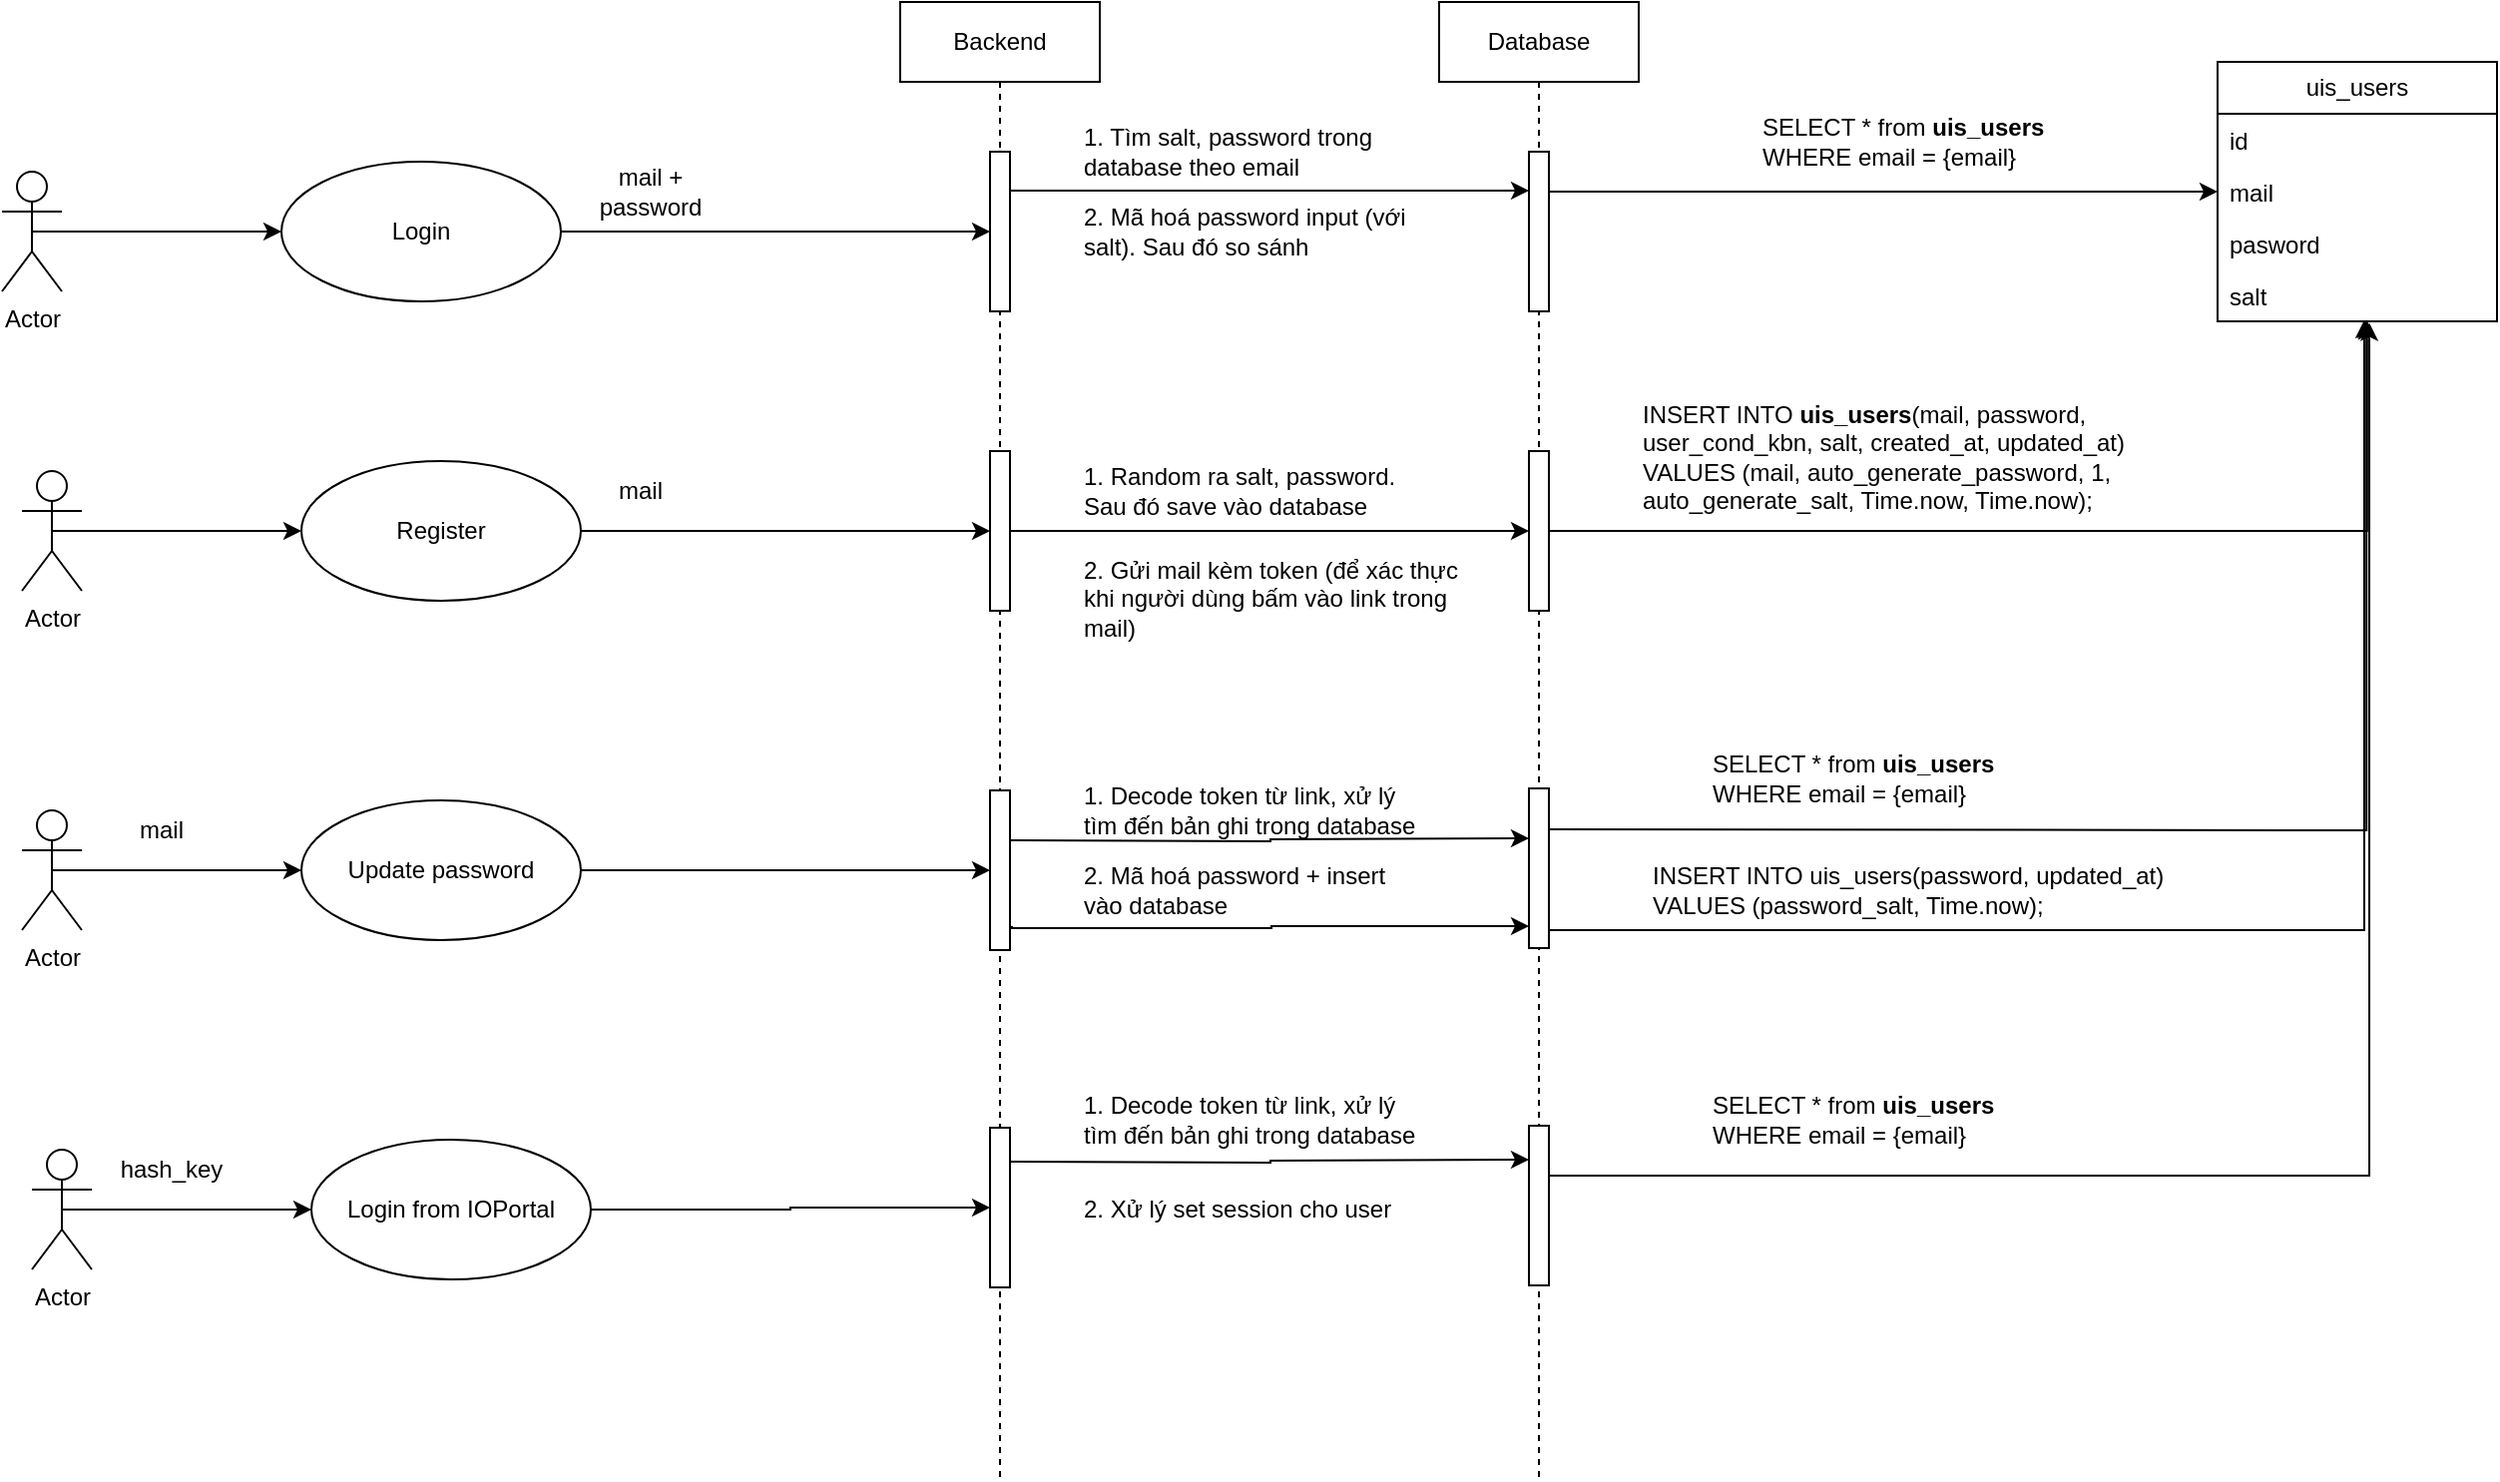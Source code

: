 <mxfile version="21.6.2" type="github" pages="2">
  <diagram name="Authen" id="ldd6pt2m9Ue7LnBuvwtY">
    <mxGraphModel dx="1399" dy="788" grid="1" gridSize="10" guides="1" tooltips="1" connect="1" arrows="1" fold="1" page="1" pageScale="1" pageWidth="1654" pageHeight="2336" math="0" shadow="0">
      <root>
        <mxCell id="MaJsxl8YtzW8cTp0N0sh-0" />
        <mxCell id="MaJsxl8YtzW8cTp0N0sh-1" parent="MaJsxl8YtzW8cTp0N0sh-0" />
        <mxCell id="MaJsxl8YtzW8cTp0N0sh-2" style="edgeStyle=orthogonalEdgeStyle;rounded=0;orthogonalLoop=1;jettySize=auto;html=1;exitX=0.5;exitY=0.5;exitDx=0;exitDy=0;exitPerimeter=0;entryX=0;entryY=0.5;entryDx=0;entryDy=0;" edge="1" parent="MaJsxl8YtzW8cTp0N0sh-1" source="MaJsxl8YtzW8cTp0N0sh-3" target="MaJsxl8YtzW8cTp0N0sh-5">
          <mxGeometry relative="1" as="geometry" />
        </mxCell>
        <mxCell id="MaJsxl8YtzW8cTp0N0sh-3" value="Actor" style="shape=umlActor;verticalLabelPosition=bottom;verticalAlign=top;html=1;" vertex="1" parent="MaJsxl8YtzW8cTp0N0sh-1">
          <mxGeometry x="150" y="365" width="30" height="60" as="geometry" />
        </mxCell>
        <mxCell id="--mauw7o4Z6DzH8X1izN-5" style="edgeStyle=orthogonalEdgeStyle;rounded=0;orthogonalLoop=1;jettySize=auto;html=1;exitX=1;exitY=0.5;exitDx=0;exitDy=0;" edge="1" parent="MaJsxl8YtzW8cTp0N0sh-1" source="MaJsxl8YtzW8cTp0N0sh-5" target="--mauw7o4Z6DzH8X1izN-4">
          <mxGeometry relative="1" as="geometry" />
        </mxCell>
        <mxCell id="MaJsxl8YtzW8cTp0N0sh-5" value="Login" style="ellipse;whiteSpace=wrap;html=1;" vertex="1" parent="MaJsxl8YtzW8cTp0N0sh-1">
          <mxGeometry x="290" y="360" width="140" height="70" as="geometry" />
        </mxCell>
        <mxCell id="MaJsxl8YtzW8cTp0N0sh-6" value="uis_users" style="swimlane;fontStyle=0;childLayout=stackLayout;horizontal=1;startSize=26;fillColor=none;horizontalStack=0;resizeParent=1;resizeParentMax=0;resizeLast=0;collapsible=1;marginBottom=0;whiteSpace=wrap;html=1;" vertex="1" parent="MaJsxl8YtzW8cTp0N0sh-1">
          <mxGeometry x="1260" y="310" width="140" height="130" as="geometry" />
        </mxCell>
        <mxCell id="MaJsxl8YtzW8cTp0N0sh-7" value="id" style="text;strokeColor=none;fillColor=none;align=left;verticalAlign=top;spacingLeft=4;spacingRight=4;overflow=hidden;rotatable=0;points=[[0,0.5],[1,0.5]];portConstraint=eastwest;whiteSpace=wrap;html=1;" vertex="1" parent="MaJsxl8YtzW8cTp0N0sh-6">
          <mxGeometry y="26" width="140" height="26" as="geometry" />
        </mxCell>
        <mxCell id="MaJsxl8YtzW8cTp0N0sh-8" value="mail" style="text;strokeColor=none;fillColor=none;align=left;verticalAlign=top;spacingLeft=4;spacingRight=4;overflow=hidden;rotatable=0;points=[[0,0.5],[1,0.5]];portConstraint=eastwest;whiteSpace=wrap;html=1;" vertex="1" parent="MaJsxl8YtzW8cTp0N0sh-6">
          <mxGeometry y="52" width="140" height="26" as="geometry" />
        </mxCell>
        <mxCell id="MaJsxl8YtzW8cTp0N0sh-9" value="pasword" style="text;strokeColor=none;fillColor=none;align=left;verticalAlign=top;spacingLeft=4;spacingRight=4;overflow=hidden;rotatable=0;points=[[0,0.5],[1,0.5]];portConstraint=eastwest;whiteSpace=wrap;html=1;" vertex="1" parent="MaJsxl8YtzW8cTp0N0sh-6">
          <mxGeometry y="78" width="140" height="26" as="geometry" />
        </mxCell>
        <mxCell id="MaJsxl8YtzW8cTp0N0sh-10" value="salt" style="text;strokeColor=none;fillColor=none;align=left;verticalAlign=top;spacingLeft=4;spacingRight=4;overflow=hidden;rotatable=0;points=[[0,0.5],[1,0.5]];portConstraint=eastwest;whiteSpace=wrap;html=1;" vertex="1" parent="MaJsxl8YtzW8cTp0N0sh-6">
          <mxGeometry y="104" width="140" height="26" as="geometry" />
        </mxCell>
        <mxCell id="MaJsxl8YtzW8cTp0N0sh-12" value="&lt;div&gt;SELECT * from &lt;b&gt;uis_users&lt;/b&gt;&lt;/div&gt;&lt;div&gt;WHERE email = {email}&amp;nbsp;&lt;/div&gt;" style="text;html=1;strokeColor=none;fillColor=none;align=left;verticalAlign=middle;whiteSpace=wrap;rounded=0;" vertex="1" parent="MaJsxl8YtzW8cTp0N0sh-1">
          <mxGeometry x="1030" y="320" width="180" height="60" as="geometry" />
        </mxCell>
        <mxCell id="MaJsxl8YtzW8cTp0N0sh-13" style="edgeStyle=orthogonalEdgeStyle;rounded=0;orthogonalLoop=1;jettySize=auto;html=1;exitX=0.5;exitY=0.5;exitDx=0;exitDy=0;exitPerimeter=0;entryX=0;entryY=0.5;entryDx=0;entryDy=0;" edge="1" parent="MaJsxl8YtzW8cTp0N0sh-1" source="MaJsxl8YtzW8cTp0N0sh-14" target="MaJsxl8YtzW8cTp0N0sh-16">
          <mxGeometry relative="1" as="geometry" />
        </mxCell>
        <mxCell id="MaJsxl8YtzW8cTp0N0sh-14" value="Actor" style="shape=umlActor;verticalLabelPosition=bottom;verticalAlign=top;html=1;" vertex="1" parent="MaJsxl8YtzW8cTp0N0sh-1">
          <mxGeometry x="160" y="515" width="30" height="60" as="geometry" />
        </mxCell>
        <mxCell id="--mauw7o4Z6DzH8X1izN-15" style="edgeStyle=orthogonalEdgeStyle;rounded=0;orthogonalLoop=1;jettySize=auto;html=1;exitX=1;exitY=0.5;exitDx=0;exitDy=0;" edge="1" parent="MaJsxl8YtzW8cTp0N0sh-1" source="MaJsxl8YtzW8cTp0N0sh-16" target="--mauw7o4Z6DzH8X1izN-14">
          <mxGeometry relative="1" as="geometry" />
        </mxCell>
        <mxCell id="MaJsxl8YtzW8cTp0N0sh-16" value="Register" style="ellipse;whiteSpace=wrap;html=1;" vertex="1" parent="MaJsxl8YtzW8cTp0N0sh-1">
          <mxGeometry x="300" y="510" width="140" height="70" as="geometry" />
        </mxCell>
        <mxCell id="MaJsxl8YtzW8cTp0N0sh-23" value="&lt;div&gt;INSERT INTO &lt;b&gt;uis_users&lt;/b&gt;(mail, password, user_cond_kbn, salt, created_at, updated_at)&lt;/div&gt;&lt;div&gt;VALUES (mail, auto_generate_password, 1, auto_generate_salt, Time.now, Time.now);&lt;/div&gt;" style="text;html=1;strokeColor=none;fillColor=none;align=left;verticalAlign=middle;whiteSpace=wrap;rounded=0;" vertex="1" parent="MaJsxl8YtzW8cTp0N0sh-1">
          <mxGeometry x="970" y="475" width="250" height="65" as="geometry" />
        </mxCell>
        <mxCell id="MaJsxl8YtzW8cTp0N0sh-24" style="edgeStyle=orthogonalEdgeStyle;rounded=0;orthogonalLoop=1;jettySize=auto;html=1;exitX=0.5;exitY=0.5;exitDx=0;exitDy=0;exitPerimeter=0;entryX=0;entryY=0.5;entryDx=0;entryDy=0;" edge="1" parent="MaJsxl8YtzW8cTp0N0sh-1" source="MaJsxl8YtzW8cTp0N0sh-25" target="MaJsxl8YtzW8cTp0N0sh-27">
          <mxGeometry relative="1" as="geometry" />
        </mxCell>
        <mxCell id="MaJsxl8YtzW8cTp0N0sh-25" value="Actor" style="shape=umlActor;verticalLabelPosition=bottom;verticalAlign=top;html=1;" vertex="1" parent="MaJsxl8YtzW8cTp0N0sh-1">
          <mxGeometry x="160" y="685" width="30" height="60" as="geometry" />
        </mxCell>
        <mxCell id="--mauw7o4Z6DzH8X1izN-24" style="edgeStyle=orthogonalEdgeStyle;rounded=0;orthogonalLoop=1;jettySize=auto;html=1;exitX=1;exitY=0.5;exitDx=0;exitDy=0;" edge="1" parent="MaJsxl8YtzW8cTp0N0sh-1" source="MaJsxl8YtzW8cTp0N0sh-27" target="--mauw7o4Z6DzH8X1izN-22">
          <mxGeometry relative="1" as="geometry" />
        </mxCell>
        <mxCell id="MaJsxl8YtzW8cTp0N0sh-27" value="Update password" style="ellipse;whiteSpace=wrap;html=1;" vertex="1" parent="MaJsxl8YtzW8cTp0N0sh-1">
          <mxGeometry x="300" y="680" width="140" height="70" as="geometry" />
        </mxCell>
        <mxCell id="MaJsxl8YtzW8cTp0N0sh-33" value="mail" style="text;html=1;strokeColor=none;fillColor=none;align=center;verticalAlign=middle;whiteSpace=wrap;rounded=0;" vertex="1" parent="MaJsxl8YtzW8cTp0N0sh-1">
          <mxGeometry x="200" y="680" width="60" height="30" as="geometry" />
        </mxCell>
        <mxCell id="MaJsxl8YtzW8cTp0N0sh-35" style="edgeStyle=orthogonalEdgeStyle;rounded=0;orthogonalLoop=1;jettySize=auto;html=1;exitX=0.5;exitY=0.5;exitDx=0;exitDy=0;exitPerimeter=0;entryX=0;entryY=0.5;entryDx=0;entryDy=0;" edge="1" parent="MaJsxl8YtzW8cTp0N0sh-1" source="MaJsxl8YtzW8cTp0N0sh-36" target="MaJsxl8YtzW8cTp0N0sh-37">
          <mxGeometry relative="1" as="geometry" />
        </mxCell>
        <mxCell id="MaJsxl8YtzW8cTp0N0sh-36" value="Actor" style="shape=umlActor;verticalLabelPosition=bottom;verticalAlign=top;html=1;" vertex="1" parent="MaJsxl8YtzW8cTp0N0sh-1">
          <mxGeometry x="165" y="855" width="30" height="60" as="geometry" />
        </mxCell>
        <mxCell id="--mauw7o4Z6DzH8X1izN-38" style="edgeStyle=orthogonalEdgeStyle;rounded=0;orthogonalLoop=1;jettySize=auto;html=1;exitX=1;exitY=0.5;exitDx=0;exitDy=0;" edge="1" parent="MaJsxl8YtzW8cTp0N0sh-1" source="MaJsxl8YtzW8cTp0N0sh-37" target="--mauw7o4Z6DzH8X1izN-36">
          <mxGeometry relative="1" as="geometry" />
        </mxCell>
        <mxCell id="MaJsxl8YtzW8cTp0N0sh-37" value="Login from IOPortal" style="ellipse;whiteSpace=wrap;html=1;" vertex="1" parent="MaJsxl8YtzW8cTp0N0sh-1">
          <mxGeometry x="305" y="850" width="140" height="70" as="geometry" />
        </mxCell>
        <mxCell id="MaJsxl8YtzW8cTp0N0sh-43" value="hash_key" style="text;html=1;strokeColor=none;fillColor=none;align=center;verticalAlign=middle;whiteSpace=wrap;rounded=0;" vertex="1" parent="MaJsxl8YtzW8cTp0N0sh-1">
          <mxGeometry x="205" y="850" width="60" height="30" as="geometry" />
        </mxCell>
        <mxCell id="--mauw7o4Z6DzH8X1izN-1" value="Backend" style="shape=umlLifeline;perimeter=lifelinePerimeter;whiteSpace=wrap;html=1;container=1;dropTarget=0;collapsible=0;recursiveResize=0;outlineConnect=0;portConstraint=eastwest;newEdgeStyle={&quot;edgeStyle&quot;:&quot;elbowEdgeStyle&quot;,&quot;elbow&quot;:&quot;vertical&quot;,&quot;curved&quot;:0,&quot;rounded&quot;:0};" vertex="1" parent="MaJsxl8YtzW8cTp0N0sh-1">
          <mxGeometry x="600" y="280" width="100" height="740" as="geometry" />
        </mxCell>
        <mxCell id="--mauw7o4Z6DzH8X1izN-4" value="" style="html=1;points=[];perimeter=orthogonalPerimeter;outlineConnect=0;targetShapes=umlLifeline;portConstraint=eastwest;newEdgeStyle={&quot;edgeStyle&quot;:&quot;elbowEdgeStyle&quot;,&quot;elbow&quot;:&quot;vertical&quot;,&quot;curved&quot;:0,&quot;rounded&quot;:0};" vertex="1" parent="--mauw7o4Z6DzH8X1izN-1">
          <mxGeometry x="45" y="75" width="10" height="80" as="geometry" />
        </mxCell>
        <mxCell id="--mauw7o4Z6DzH8X1izN-14" value="" style="html=1;points=[];perimeter=orthogonalPerimeter;outlineConnect=0;targetShapes=umlLifeline;portConstraint=eastwest;newEdgeStyle={&quot;edgeStyle&quot;:&quot;elbowEdgeStyle&quot;,&quot;elbow&quot;:&quot;vertical&quot;,&quot;curved&quot;:0,&quot;rounded&quot;:0};" vertex="1" parent="--mauw7o4Z6DzH8X1izN-1">
          <mxGeometry x="45" y="225" width="10" height="80" as="geometry" />
        </mxCell>
        <mxCell id="--mauw7o4Z6DzH8X1izN-22" value="" style="html=1;points=[];perimeter=orthogonalPerimeter;outlineConnect=0;targetShapes=umlLifeline;portConstraint=eastwest;newEdgeStyle={&quot;edgeStyle&quot;:&quot;elbowEdgeStyle&quot;,&quot;elbow&quot;:&quot;vertical&quot;,&quot;curved&quot;:0,&quot;rounded&quot;:0};" vertex="1" parent="--mauw7o4Z6DzH8X1izN-1">
          <mxGeometry x="45" y="395" width="10" height="80" as="geometry" />
        </mxCell>
        <mxCell id="--mauw7o4Z6DzH8X1izN-36" value="" style="html=1;points=[];perimeter=orthogonalPerimeter;outlineConnect=0;targetShapes=umlLifeline;portConstraint=eastwest;newEdgeStyle={&quot;edgeStyle&quot;:&quot;elbowEdgeStyle&quot;,&quot;elbow&quot;:&quot;vertical&quot;,&quot;curved&quot;:0,&quot;rounded&quot;:0};" vertex="1" parent="--mauw7o4Z6DzH8X1izN-1">
          <mxGeometry x="45" y="564" width="10" height="80" as="geometry" />
        </mxCell>
        <mxCell id="--mauw7o4Z6DzH8X1izN-2" value="Database" style="shape=umlLifeline;perimeter=lifelinePerimeter;whiteSpace=wrap;html=1;container=1;dropTarget=0;collapsible=0;recursiveResize=0;outlineConnect=0;portConstraint=eastwest;newEdgeStyle={&quot;edgeStyle&quot;:&quot;elbowEdgeStyle&quot;,&quot;elbow&quot;:&quot;vertical&quot;,&quot;curved&quot;:0,&quot;rounded&quot;:0};" vertex="1" parent="MaJsxl8YtzW8cTp0N0sh-1">
          <mxGeometry x="870" y="280" width="100" height="740" as="geometry" />
        </mxCell>
        <mxCell id="--mauw7o4Z6DzH8X1izN-6" value="" style="html=1;points=[];perimeter=orthogonalPerimeter;outlineConnect=0;targetShapes=umlLifeline;portConstraint=eastwest;newEdgeStyle={&quot;edgeStyle&quot;:&quot;elbowEdgeStyle&quot;,&quot;elbow&quot;:&quot;vertical&quot;,&quot;curved&quot;:0,&quot;rounded&quot;:0};" vertex="1" parent="--mauw7o4Z6DzH8X1izN-2">
          <mxGeometry x="45" y="75" width="10" height="80" as="geometry" />
        </mxCell>
        <mxCell id="--mauw7o4Z6DzH8X1izN-17" value="" style="html=1;points=[];perimeter=orthogonalPerimeter;outlineConnect=0;targetShapes=umlLifeline;portConstraint=eastwest;newEdgeStyle={&quot;edgeStyle&quot;:&quot;elbowEdgeStyle&quot;,&quot;elbow&quot;:&quot;vertical&quot;,&quot;curved&quot;:0,&quot;rounded&quot;:0};" vertex="1" parent="--mauw7o4Z6DzH8X1izN-2">
          <mxGeometry x="45" y="225" width="10" height="80" as="geometry" />
        </mxCell>
        <mxCell id="--mauw7o4Z6DzH8X1izN-23" value="" style="html=1;points=[];perimeter=orthogonalPerimeter;outlineConnect=0;targetShapes=umlLifeline;portConstraint=eastwest;newEdgeStyle={&quot;edgeStyle&quot;:&quot;elbowEdgeStyle&quot;,&quot;elbow&quot;:&quot;vertical&quot;,&quot;curved&quot;:0,&quot;rounded&quot;:0};" vertex="1" parent="--mauw7o4Z6DzH8X1izN-2">
          <mxGeometry x="45" y="394" width="10" height="80" as="geometry" />
        </mxCell>
        <mxCell id="--mauw7o4Z6DzH8X1izN-37" value="" style="html=1;points=[];perimeter=orthogonalPerimeter;outlineConnect=0;targetShapes=umlLifeline;portConstraint=eastwest;newEdgeStyle={&quot;edgeStyle&quot;:&quot;elbowEdgeStyle&quot;,&quot;elbow&quot;:&quot;vertical&quot;,&quot;curved&quot;:0,&quot;rounded&quot;:0};" vertex="1" parent="--mauw7o4Z6DzH8X1izN-2">
          <mxGeometry x="45" y="563" width="10" height="80" as="geometry" />
        </mxCell>
        <mxCell id="--mauw7o4Z6DzH8X1izN-7" style="edgeStyle=orthogonalEdgeStyle;rounded=0;orthogonalLoop=1;jettySize=auto;html=1;" edge="1" parent="MaJsxl8YtzW8cTp0N0sh-1">
          <mxGeometry relative="1" as="geometry">
            <mxPoint x="655" y="374.5" as="sourcePoint" />
            <mxPoint x="915" y="374.5" as="targetPoint" />
          </mxGeometry>
        </mxCell>
        <mxCell id="--mauw7o4Z6DzH8X1izN-8" value="mail + password" style="text;html=1;strokeColor=none;fillColor=none;align=center;verticalAlign=middle;whiteSpace=wrap;rounded=0;" vertex="1" parent="MaJsxl8YtzW8cTp0N0sh-1">
          <mxGeometry x="445" y="360" width="60" height="30" as="geometry" />
        </mxCell>
        <mxCell id="--mauw7o4Z6DzH8X1izN-9" value="" style="edgeStyle=elbowEdgeStyle;rounded=0;orthogonalLoop=1;jettySize=auto;html=1;elbow=vertical;curved=0;entryX=0;entryY=0.5;entryDx=0;entryDy=0;" edge="1" parent="MaJsxl8YtzW8cTp0N0sh-1" source="--mauw7o4Z6DzH8X1izN-6" target="MaJsxl8YtzW8cTp0N0sh-8">
          <mxGeometry relative="1" as="geometry" />
        </mxCell>
        <mxCell id="--mauw7o4Z6DzH8X1izN-10" value="1. Tìm salt, password trong database theo email" style="text;html=1;strokeColor=none;fillColor=none;align=left;verticalAlign=middle;whiteSpace=wrap;rounded=0;" vertex="1" parent="MaJsxl8YtzW8cTp0N0sh-1">
          <mxGeometry x="690" y="340" width="170" height="30" as="geometry" />
        </mxCell>
        <mxCell id="--mauw7o4Z6DzH8X1izN-12" value="2. Mã hoá password input (với salt). Sau đó so sánh" style="text;html=1;strokeColor=none;fillColor=none;align=left;verticalAlign=middle;whiteSpace=wrap;rounded=0;" vertex="1" parent="MaJsxl8YtzW8cTp0N0sh-1">
          <mxGeometry x="690" y="380" width="170" height="30" as="geometry" />
        </mxCell>
        <mxCell id="--mauw7o4Z6DzH8X1izN-16" value="mail" style="text;html=1;strokeColor=none;fillColor=none;align=center;verticalAlign=middle;whiteSpace=wrap;rounded=0;" vertex="1" parent="MaJsxl8YtzW8cTp0N0sh-1">
          <mxGeometry x="440" y="510" width="60" height="30" as="geometry" />
        </mxCell>
        <mxCell id="--mauw7o4Z6DzH8X1izN-18" style="edgeStyle=orthogonalEdgeStyle;rounded=0;orthogonalLoop=1;jettySize=auto;html=1;" edge="1" parent="MaJsxl8YtzW8cTp0N0sh-1" source="--mauw7o4Z6DzH8X1izN-14" target="--mauw7o4Z6DzH8X1izN-17">
          <mxGeometry relative="1" as="geometry">
            <mxPoint x="660" y="545" as="sourcePoint" />
            <mxPoint x="780" y="600" as="targetPoint" />
          </mxGeometry>
        </mxCell>
        <mxCell id="--mauw7o4Z6DzH8X1izN-19" value="1. Random ra salt, password. Sau đó save vào database" style="text;html=1;strokeColor=none;fillColor=none;align=left;verticalAlign=middle;whiteSpace=wrap;rounded=0;" vertex="1" parent="MaJsxl8YtzW8cTp0N0sh-1">
          <mxGeometry x="690" y="510" width="170" height="30" as="geometry" />
        </mxCell>
        <mxCell id="--mauw7o4Z6DzH8X1izN-20" value="2. Gửi mail kèm token (để xác thực khi người dùng bấm vào link trong mail)" style="text;html=1;strokeColor=none;fillColor=none;align=left;verticalAlign=middle;whiteSpace=wrap;rounded=0;" vertex="1" parent="MaJsxl8YtzW8cTp0N0sh-1">
          <mxGeometry x="690" y="554" width="190" height="50" as="geometry" />
        </mxCell>
        <mxCell id="--mauw7o4Z6DzH8X1izN-21" style="edgeStyle=orthogonalEdgeStyle;rounded=0;orthogonalLoop=1;jettySize=auto;html=1;entryX=0.535;entryY=1.004;entryDx=0;entryDy=0;entryPerimeter=0;" edge="1" parent="MaJsxl8YtzW8cTp0N0sh-1" source="--mauw7o4Z6DzH8X1izN-17" target="MaJsxl8YtzW8cTp0N0sh-10">
          <mxGeometry relative="1" as="geometry">
            <mxPoint x="990" y="554" as="sourcePoint" />
            <mxPoint x="1250" y="554" as="targetPoint" />
          </mxGeometry>
        </mxCell>
        <mxCell id="--mauw7o4Z6DzH8X1izN-25" style="edgeStyle=orthogonalEdgeStyle;rounded=0;orthogonalLoop=1;jettySize=auto;html=1;" edge="1" parent="MaJsxl8YtzW8cTp0N0sh-1">
          <mxGeometry relative="1" as="geometry">
            <mxPoint x="655" y="700" as="sourcePoint" />
            <mxPoint x="915" y="699" as="targetPoint" />
          </mxGeometry>
        </mxCell>
        <mxCell id="--mauw7o4Z6DzH8X1izN-26" value="1. Decode token từ link, xử lý tìm đến bản ghi trong database" style="text;html=1;strokeColor=none;fillColor=none;align=left;verticalAlign=middle;whiteSpace=wrap;rounded=0;" vertex="1" parent="MaJsxl8YtzW8cTp0N0sh-1">
          <mxGeometry x="690" y="670" width="170" height="30" as="geometry" />
        </mxCell>
        <mxCell id="--mauw7o4Z6DzH8X1izN-27" value="&lt;div&gt;SELECT * from &lt;b&gt;uis_users&lt;/b&gt;&lt;/div&gt;&lt;div&gt;WHERE email = {email}&amp;nbsp;&lt;/div&gt;" style="text;html=1;strokeColor=none;fillColor=none;align=left;verticalAlign=middle;whiteSpace=wrap;rounded=0;" vertex="1" parent="MaJsxl8YtzW8cTp0N0sh-1">
          <mxGeometry x="1005" y="639" width="180" height="60" as="geometry" />
        </mxCell>
        <mxCell id="--mauw7o4Z6DzH8X1izN-28" value="" style="edgeStyle=elbowEdgeStyle;rounded=0;orthogonalLoop=1;jettySize=auto;html=1;elbow=vertical;curved=0;entryX=0.533;entryY=0.976;entryDx=0;entryDy=0;entryPerimeter=0;" edge="1" parent="MaJsxl8YtzW8cTp0N0sh-1" target="MaJsxl8YtzW8cTp0N0sh-10">
          <mxGeometry relative="1" as="geometry">
            <mxPoint x="925" y="694.448" as="sourcePoint" />
            <mxPoint x="1412.02" y="695" as="targetPoint" />
            <Array as="points">
              <mxPoint x="1120" y="695" />
            </Array>
          </mxGeometry>
        </mxCell>
        <mxCell id="--mauw7o4Z6DzH8X1izN-31" style="edgeStyle=orthogonalEdgeStyle;rounded=0;orthogonalLoop=1;jettySize=auto;html=1;" edge="1" parent="MaJsxl8YtzW8cTp0N0sh-1">
          <mxGeometry relative="1" as="geometry">
            <mxPoint x="656" y="743" as="sourcePoint" />
            <mxPoint x="915" y="743" as="targetPoint" />
            <Array as="points">
              <mxPoint x="786" y="744" />
            </Array>
          </mxGeometry>
        </mxCell>
        <mxCell id="--mauw7o4Z6DzH8X1izN-32" value="2. Mã hoá password + insert vào database" style="text;html=1;strokeColor=none;fillColor=none;align=left;verticalAlign=middle;whiteSpace=wrap;rounded=0;" vertex="1" parent="MaJsxl8YtzW8cTp0N0sh-1">
          <mxGeometry x="690" y="710" width="170" height="30" as="geometry" />
        </mxCell>
        <mxCell id="--mauw7o4Z6DzH8X1izN-34" value="" style="edgeStyle=elbowEdgeStyle;rounded=0;orthogonalLoop=1;jettySize=auto;html=1;elbow=vertical;curved=0;entryX=0.525;entryY=0.976;entryDx=0;entryDy=0;entryPerimeter=0;" edge="1" parent="MaJsxl8YtzW8cTp0N0sh-1" target="MaJsxl8YtzW8cTp0N0sh-10">
          <mxGeometry relative="1" as="geometry">
            <mxPoint x="925" y="733" as="sourcePoint" />
            <mxPoint x="1400" y="459" as="targetPoint" />
            <Array as="points">
              <mxPoint x="1200" y="745" />
            </Array>
          </mxGeometry>
        </mxCell>
        <mxCell id="--mauw7o4Z6DzH8X1izN-35" value="&lt;div&gt;INSERT INTO uis_users(password, updated_at)&lt;/div&gt;&lt;div&gt;VALUES (password_salt, Time.now);&lt;/div&gt;" style="text;html=1;align=left;verticalAlign=middle;resizable=0;points=[];autosize=1;strokeColor=none;fillColor=none;" vertex="1" parent="MaJsxl8YtzW8cTp0N0sh-1">
          <mxGeometry x="975" y="705" width="280" height="40" as="geometry" />
        </mxCell>
        <mxCell id="--mauw7o4Z6DzH8X1izN-39" style="edgeStyle=orthogonalEdgeStyle;rounded=0;orthogonalLoop=1;jettySize=auto;html=1;" edge="1" parent="MaJsxl8YtzW8cTp0N0sh-1">
          <mxGeometry relative="1" as="geometry">
            <mxPoint x="655" y="861" as="sourcePoint" />
            <mxPoint x="915" y="860" as="targetPoint" />
            <Array as="points" />
          </mxGeometry>
        </mxCell>
        <mxCell id="--mauw7o4Z6DzH8X1izN-44" value="1. Decode token từ link, xử lý tìm đến bản ghi trong database" style="text;html=1;strokeColor=none;fillColor=none;align=left;verticalAlign=middle;whiteSpace=wrap;rounded=0;" vertex="1" parent="MaJsxl8YtzW8cTp0N0sh-1">
          <mxGeometry x="690" y="825" width="170" height="30" as="geometry" />
        </mxCell>
        <mxCell id="--mauw7o4Z6DzH8X1izN-45" value="&lt;div&gt;SELECT * from &lt;b&gt;uis_users&lt;/b&gt;&lt;/div&gt;&lt;div&gt;WHERE email = {email}&amp;nbsp;&lt;/div&gt;" style="text;html=1;strokeColor=none;fillColor=none;align=left;verticalAlign=middle;whiteSpace=wrap;rounded=0;" vertex="1" parent="MaJsxl8YtzW8cTp0N0sh-1">
          <mxGeometry x="1005" y="810" width="180" height="60" as="geometry" />
        </mxCell>
        <mxCell id="--mauw7o4Z6DzH8X1izN-46" value="" style="edgeStyle=elbowEdgeStyle;rounded=0;orthogonalLoop=1;jettySize=auto;html=1;elbow=vertical;curved=0;entryX=0.543;entryY=1.027;entryDx=0;entryDy=0;entryPerimeter=0;" edge="1" parent="MaJsxl8YtzW8cTp0N0sh-1" source="--mauw7o4Z6DzH8X1izN-37" target="MaJsxl8YtzW8cTp0N0sh-10">
          <mxGeometry relative="1" as="geometry">
            <mxPoint x="935.389" y="868" as="sourcePoint" />
            <mxPoint x="1375" y="562" as="targetPoint" />
            <Array as="points">
              <mxPoint x="1241" y="868" />
            </Array>
          </mxGeometry>
        </mxCell>
        <mxCell id="--mauw7o4Z6DzH8X1izN-47" value="2. Xử lý set session cho user" style="text;html=1;strokeColor=none;fillColor=none;align=left;verticalAlign=middle;whiteSpace=wrap;rounded=0;" vertex="1" parent="MaJsxl8YtzW8cTp0N0sh-1">
          <mxGeometry x="690" y="870" width="170" height="30" as="geometry" />
        </mxCell>
      </root>
    </mxGraphModel>
  </diagram>
  <diagram name="PIN active" id="yM7PVK8bb2S3n20SxisK">
    <mxGraphModel dx="1574" dy="886" grid="1" gridSize="10" guides="1" tooltips="1" connect="1" arrows="1" fold="1" page="1" pageScale="1" pageWidth="1654" pageHeight="2336" math="0" shadow="0">
      <root>
        <mxCell id="Hem0ga0K1KAMjYj6NkU0-0" />
        <mxCell id="Hem0ga0K1KAMjYj6NkU0-1" parent="Hem0ga0K1KAMjYj6NkU0-0" />
        <mxCell id="Hem0ga0K1KAMjYj6NkU0-2" style="edgeStyle=orthogonalEdgeStyle;rounded=0;orthogonalLoop=1;jettySize=auto;html=1;exitX=0.5;exitY=0.5;exitDx=0;exitDy=0;exitPerimeter=0;entryX=0;entryY=0.5;entryDx=0;entryDy=0;" edge="1" parent="Hem0ga0K1KAMjYj6NkU0-1" source="Hem0ga0K1KAMjYj6NkU0-3" target="Hem0ga0K1KAMjYj6NkU0-5">
          <mxGeometry relative="1" as="geometry" />
        </mxCell>
        <mxCell id="Hem0ga0K1KAMjYj6NkU0-3" value="Actor" style="shape=umlActor;verticalLabelPosition=bottom;verticalAlign=top;html=1;" vertex="1" parent="Hem0ga0K1KAMjYj6NkU0-1">
          <mxGeometry x="10" y="365" width="30" height="60" as="geometry" />
        </mxCell>
        <mxCell id="Hem0ga0K1KAMjYj6NkU0-4" style="edgeStyle=orthogonalEdgeStyle;rounded=0;orthogonalLoop=1;jettySize=auto;html=1;exitX=1;exitY=0.5;exitDx=0;exitDy=0;" edge="1" parent="Hem0ga0K1KAMjYj6NkU0-1" source="Hem0ga0K1KAMjYj6NkU0-5" target="Hem0ga0K1KAMjYj6NkU0-28">
          <mxGeometry relative="1" as="geometry" />
        </mxCell>
        <mxCell id="Hem0ga0K1KAMjYj6NkU0-5" value="PIN active" style="ellipse;whiteSpace=wrap;html=1;" vertex="1" parent="Hem0ga0K1KAMjYj6NkU0-1">
          <mxGeometry x="150" y="360" width="140" height="70" as="geometry" />
        </mxCell>
        <mxCell id="Hem0ga0K1KAMjYj6NkU0-6" value="uis_users" style="swimlane;fontStyle=0;childLayout=stackLayout;horizontal=1;startSize=26;fillColor=none;horizontalStack=0;resizeParent=1;resizeParentMax=0;resizeLast=0;collapsible=1;marginBottom=0;whiteSpace=wrap;html=1;" vertex="1" parent="Hem0ga0K1KAMjYj6NkU0-1">
          <mxGeometry x="1260" y="310" width="140" height="130" as="geometry" />
        </mxCell>
        <mxCell id="Hem0ga0K1KAMjYj6NkU0-7" value="id" style="text;strokeColor=none;fillColor=none;align=left;verticalAlign=top;spacingLeft=4;spacingRight=4;overflow=hidden;rotatable=0;points=[[0,0.5],[1,0.5]];portConstraint=eastwest;whiteSpace=wrap;html=1;" vertex="1" parent="Hem0ga0K1KAMjYj6NkU0-6">
          <mxGeometry y="26" width="140" height="26" as="geometry" />
        </mxCell>
        <mxCell id="Hem0ga0K1KAMjYj6NkU0-8" value="mail" style="text;strokeColor=none;fillColor=none;align=left;verticalAlign=top;spacingLeft=4;spacingRight=4;overflow=hidden;rotatable=0;points=[[0,0.5],[1,0.5]];portConstraint=eastwest;whiteSpace=wrap;html=1;" vertex="1" parent="Hem0ga0K1KAMjYj6NkU0-6">
          <mxGeometry y="52" width="140" height="26" as="geometry" />
        </mxCell>
        <mxCell id="Hem0ga0K1KAMjYj6NkU0-9" value="pasword" style="text;strokeColor=none;fillColor=none;align=left;verticalAlign=top;spacingLeft=4;spacingRight=4;overflow=hidden;rotatable=0;points=[[0,0.5],[1,0.5]];portConstraint=eastwest;whiteSpace=wrap;html=1;" vertex="1" parent="Hem0ga0K1KAMjYj6NkU0-6">
          <mxGeometry y="78" width="140" height="26" as="geometry" />
        </mxCell>
        <mxCell id="Hem0ga0K1KAMjYj6NkU0-10" value="salt" style="text;strokeColor=none;fillColor=none;align=left;verticalAlign=top;spacingLeft=4;spacingRight=4;overflow=hidden;rotatable=0;points=[[0,0.5],[1,0.5]];portConstraint=eastwest;whiteSpace=wrap;html=1;" vertex="1" parent="Hem0ga0K1KAMjYj6NkU0-6">
          <mxGeometry y="104" width="140" height="26" as="geometry" />
        </mxCell>
        <mxCell id="Hem0ga0K1KAMjYj6NkU0-11" value="&lt;div&gt;SELECT * from &lt;b&gt;uis_users&lt;/b&gt;&lt;/div&gt;&lt;div&gt;WHERE email = {email}&amp;nbsp;&lt;/div&gt;" style="text;html=1;strokeColor=none;fillColor=none;align=left;verticalAlign=middle;whiteSpace=wrap;rounded=0;" vertex="1" parent="Hem0ga0K1KAMjYj6NkU0-1">
          <mxGeometry x="1030" y="320" width="180" height="60" as="geometry" />
        </mxCell>
        <mxCell id="Hem0ga0K1KAMjYj6NkU0-27" value="Backend" style="shape=umlLifeline;perimeter=lifelinePerimeter;whiteSpace=wrap;html=1;container=1;dropTarget=0;collapsible=0;recursiveResize=0;outlineConnect=0;portConstraint=eastwest;newEdgeStyle={&quot;edgeStyle&quot;:&quot;elbowEdgeStyle&quot;,&quot;elbow&quot;:&quot;vertical&quot;,&quot;curved&quot;:0,&quot;rounded&quot;:0};" vertex="1" parent="Hem0ga0K1KAMjYj6NkU0-1">
          <mxGeometry x="600" y="280" width="100" height="740" as="geometry" />
        </mxCell>
        <mxCell id="Hem0ga0K1KAMjYj6NkU0-28" value="" style="html=1;points=[];perimeter=orthogonalPerimeter;outlineConnect=0;targetShapes=umlLifeline;portConstraint=eastwest;newEdgeStyle={&quot;edgeStyle&quot;:&quot;elbowEdgeStyle&quot;,&quot;elbow&quot;:&quot;vertical&quot;,&quot;curved&quot;:0,&quot;rounded&quot;:0};" vertex="1" parent="Hem0ga0K1KAMjYj6NkU0-27">
          <mxGeometry x="45" y="75" width="10" height="80" as="geometry" />
        </mxCell>
        <mxCell id="Hem0ga0K1KAMjYj6NkU0-32" value="Database" style="shape=umlLifeline;perimeter=lifelinePerimeter;whiteSpace=wrap;html=1;container=1;dropTarget=0;collapsible=0;recursiveResize=0;outlineConnect=0;portConstraint=eastwest;newEdgeStyle={&quot;edgeStyle&quot;:&quot;elbowEdgeStyle&quot;,&quot;elbow&quot;:&quot;vertical&quot;,&quot;curved&quot;:0,&quot;rounded&quot;:0};" vertex="1" parent="Hem0ga0K1KAMjYj6NkU0-1">
          <mxGeometry x="870" y="280" width="100" height="740" as="geometry" />
        </mxCell>
        <mxCell id="Hem0ga0K1KAMjYj6NkU0-33" value="" style="html=1;points=[];perimeter=orthogonalPerimeter;outlineConnect=0;targetShapes=umlLifeline;portConstraint=eastwest;newEdgeStyle={&quot;edgeStyle&quot;:&quot;elbowEdgeStyle&quot;,&quot;elbow&quot;:&quot;vertical&quot;,&quot;curved&quot;:0,&quot;rounded&quot;:0};" vertex="1" parent="Hem0ga0K1KAMjYj6NkU0-32">
          <mxGeometry x="45" y="75" width="10" height="80" as="geometry" />
        </mxCell>
        <mxCell id="Hem0ga0K1KAMjYj6NkU0-37" style="edgeStyle=orthogonalEdgeStyle;rounded=0;orthogonalLoop=1;jettySize=auto;html=1;" edge="1" parent="Hem0ga0K1KAMjYj6NkU0-1">
          <mxGeometry relative="1" as="geometry">
            <mxPoint x="655" y="374.5" as="sourcePoint" />
            <mxPoint x="915" y="374.5" as="targetPoint" />
          </mxGeometry>
        </mxCell>
        <mxCell id="Hem0ga0K1KAMjYj6NkU0-38" value="1. PIN code&lt;br&gt;2. SerialNumber(S/N)&lt;br&gt;3. Bought date&lt;br&gt;4. Bill image&lt;br&gt;" style="text;html=1;strokeColor=none;fillColor=none;align=left;verticalAlign=middle;whiteSpace=wrap;rounded=0;" vertex="1" parent="Hem0ga0K1KAMjYj6NkU0-1">
          <mxGeometry x="305" y="320" width="155" height="70" as="geometry" />
        </mxCell>
        <mxCell id="Hem0ga0K1KAMjYj6NkU0-39" value="" style="edgeStyle=elbowEdgeStyle;rounded=0;orthogonalLoop=1;jettySize=auto;html=1;elbow=vertical;curved=0;entryX=0;entryY=0.5;entryDx=0;entryDy=0;" edge="1" parent="Hem0ga0K1KAMjYj6NkU0-1" source="Hem0ga0K1KAMjYj6NkU0-33" target="Hem0ga0K1KAMjYj6NkU0-8">
          <mxGeometry relative="1" as="geometry" />
        </mxCell>
        <mxCell id="Hem0ga0K1KAMjYj6NkU0-40" value="1. Tìm salt, password trong database theo email" style="text;html=1;strokeColor=none;fillColor=none;align=left;verticalAlign=middle;whiteSpace=wrap;rounded=0;" vertex="1" parent="Hem0ga0K1KAMjYj6NkU0-1">
          <mxGeometry x="690" y="340" width="170" height="30" as="geometry" />
        </mxCell>
        <mxCell id="Hem0ga0K1KAMjYj6NkU0-41" value="2. Mã hoá password input (với salt). Sau đó so sánh" style="text;html=1;strokeColor=none;fillColor=none;align=left;verticalAlign=middle;whiteSpace=wrap;rounded=0;" vertex="1" parent="Hem0ga0K1KAMjYj6NkU0-1">
          <mxGeometry x="690" y="380" width="170" height="30" as="geometry" />
        </mxCell>
      </root>
    </mxGraphModel>
  </diagram>
</mxfile>
